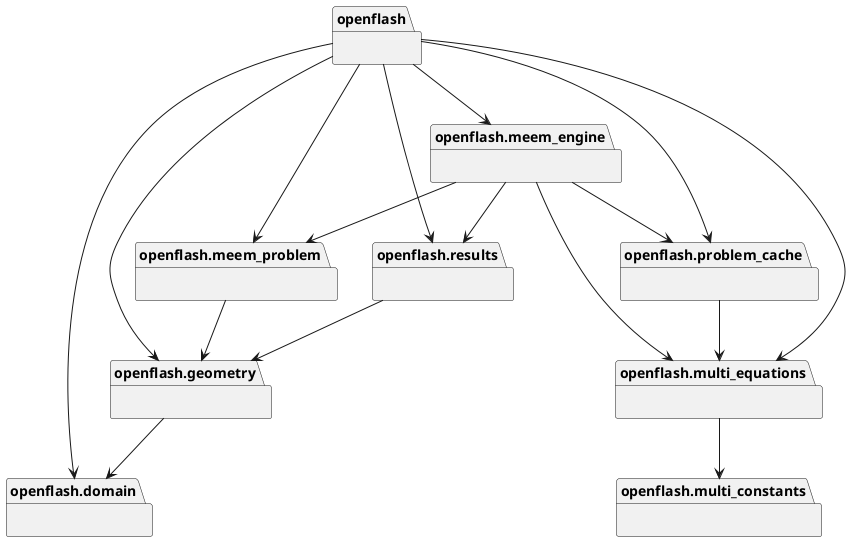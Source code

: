 @startuml packages_openflash
set namespaceSeparator none
package "openflash" as openflash {
}
package "openflash.domain" as openflash.domain {
}
package "openflash.geometry" as openflash.geometry {
}
package "openflash.meem_engine" as openflash.meem_engine {
}
package "openflash.meem_problem" as openflash.meem_problem {
}
package "openflash.multi_constants" as openflash.multi_constants {
}
package "openflash.multi_equations" as openflash.multi_equations {
}
package "openflash.problem_cache" as openflash.problem_cache {
}
package "openflash.results" as openflash.results {
}
openflash --> openflash.domain
openflash --> openflash.geometry
openflash --> openflash.meem_engine
openflash --> openflash.meem_problem
openflash --> openflash.multi_equations
openflash --> openflash.problem_cache
openflash --> openflash.results
openflash.geometry --> openflash.domain
openflash.meem_engine --> openflash.meem_problem
openflash.meem_engine --> openflash.multi_equations
openflash.meem_engine --> openflash.problem_cache
openflash.meem_engine --> openflash.results
openflash.meem_problem --> openflash.geometry
openflash.multi_equations --> openflash.multi_constants
openflash.problem_cache --> openflash.multi_equations
openflash.results --> openflash.geometry
@enduml
